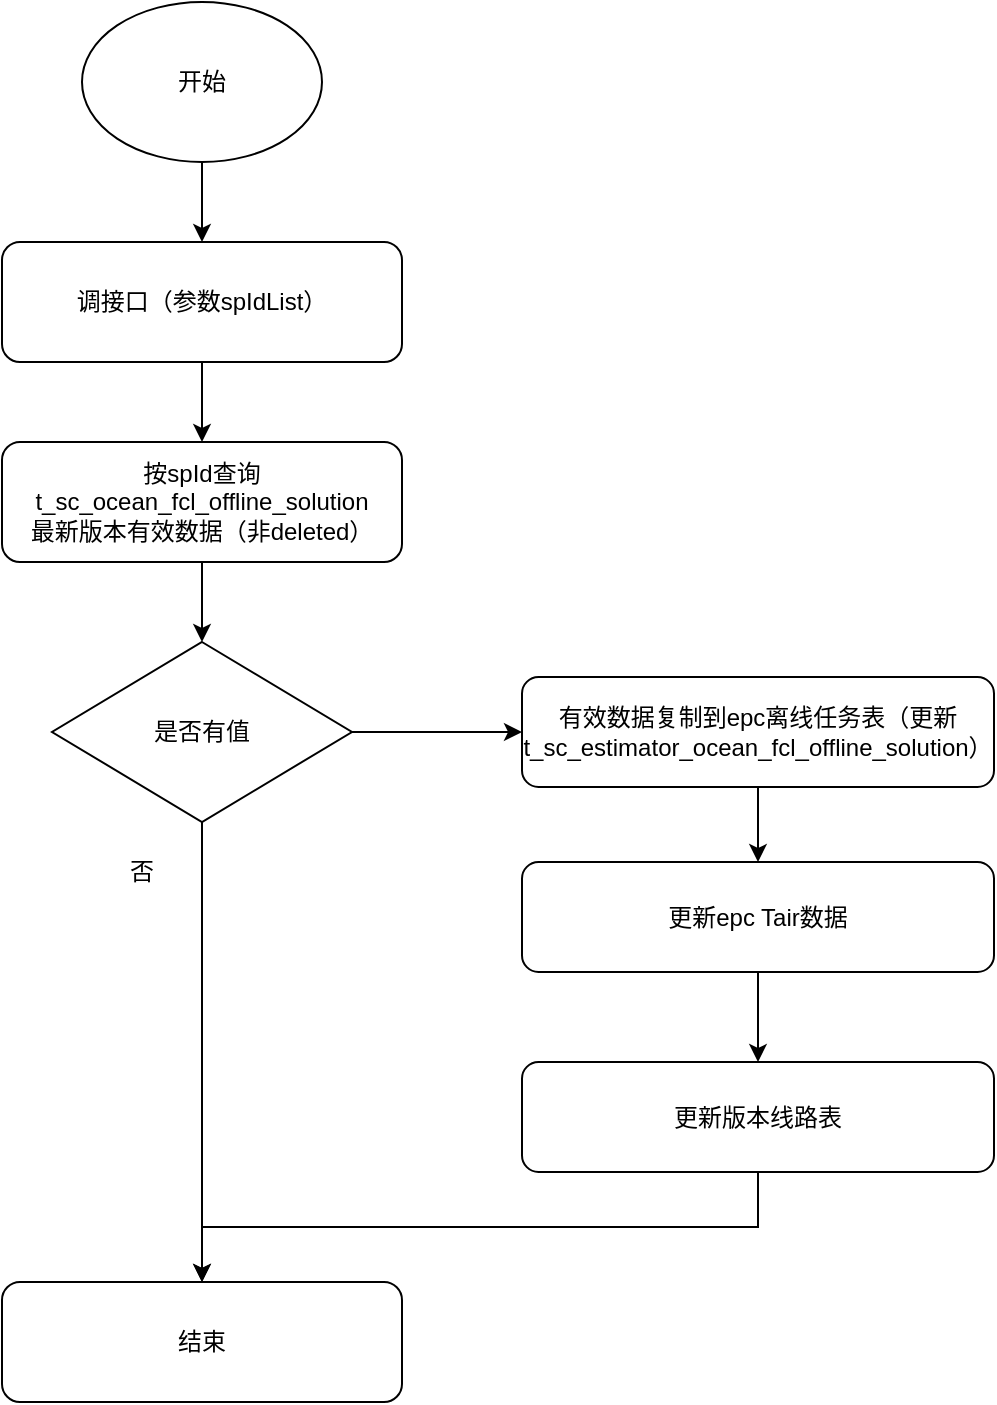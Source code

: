<mxfile version="24.5.5" type="github">
  <diagram name="第 1 页" id="y_jGyfgOauPKoaNMHxG2">
    <mxGraphModel dx="1306" dy="1870" grid="1" gridSize="10" guides="1" tooltips="1" connect="1" arrows="1" fold="1" page="1" pageScale="1" pageWidth="827" pageHeight="1169" math="0" shadow="0">
      <root>
        <mxCell id="0" />
        <mxCell id="1" parent="0" />
        <mxCell id="X5SY3M9Ok3CyjavdbJ3U-3" style="edgeStyle=orthogonalEdgeStyle;rounded=0;orthogonalLoop=1;jettySize=auto;html=1;entryX=0.5;entryY=0;entryDx=0;entryDy=0;" parent="1" source="fPiGpIivbQyJuC3MgnK4-16" target="X5SY3M9Ok3CyjavdbJ3U-1" edge="1">
          <mxGeometry relative="1" as="geometry" />
        </mxCell>
        <mxCell id="fPiGpIivbQyJuC3MgnK4-16" value="开始" style="ellipse;whiteSpace=wrap;html=1;fillColor=none;" parent="1" vertex="1">
          <mxGeometry x="210" y="-610" width="120" height="80" as="geometry" />
        </mxCell>
        <mxCell id="X5SY3M9Ok3CyjavdbJ3U-5" style="edgeStyle=orthogonalEdgeStyle;rounded=0;orthogonalLoop=1;jettySize=auto;html=1;exitX=0.5;exitY=1;exitDx=0;exitDy=0;entryX=0.5;entryY=0;entryDx=0;entryDy=0;" parent="1" source="X5SY3M9Ok3CyjavdbJ3U-1" target="X5SY3M9Ok3CyjavdbJ3U-4" edge="1">
          <mxGeometry relative="1" as="geometry" />
        </mxCell>
        <mxCell id="X5SY3M9Ok3CyjavdbJ3U-1" value="调接口（参数spIdList）" style="rounded=1;whiteSpace=wrap;html=1;fillColor=none;" parent="1" vertex="1">
          <mxGeometry x="170" y="-490" width="200" height="60" as="geometry" />
        </mxCell>
        <mxCell id="X5SY3M9Ok3CyjavdbJ3U-7" style="edgeStyle=orthogonalEdgeStyle;rounded=0;orthogonalLoop=1;jettySize=auto;html=1;exitX=0.5;exitY=1;exitDx=0;exitDy=0;" parent="1" source="X5SY3M9Ok3CyjavdbJ3U-4" target="X5SY3M9Ok3CyjavdbJ3U-6" edge="1">
          <mxGeometry relative="1" as="geometry" />
        </mxCell>
        <mxCell id="X5SY3M9Ok3CyjavdbJ3U-4" value="按spId查询&lt;br&gt;t_sc_ocean_fcl_offline_solution&lt;div&gt;最新版本有效数据（非deleted）&lt;/div&gt;" style="rounded=1;whiteSpace=wrap;html=1;fillColor=none;" parent="1" vertex="1">
          <mxGeometry x="170" y="-390" width="200" height="60" as="geometry" />
        </mxCell>
        <mxCell id="X5SY3M9Ok3CyjavdbJ3U-9" style="edgeStyle=orthogonalEdgeStyle;rounded=0;orthogonalLoop=1;jettySize=auto;html=1;exitX=0.5;exitY=1;exitDx=0;exitDy=0;entryX=0.5;entryY=0;entryDx=0;entryDy=0;" parent="1" source="X5SY3M9Ok3CyjavdbJ3U-6" target="X5SY3M9Ok3CyjavdbJ3U-8" edge="1">
          <mxGeometry relative="1" as="geometry" />
        </mxCell>
        <mxCell id="X5SY3M9Ok3CyjavdbJ3U-12" style="edgeStyle=orthogonalEdgeStyle;rounded=0;orthogonalLoop=1;jettySize=auto;html=1;exitX=1;exitY=0.5;exitDx=0;exitDy=0;entryX=0;entryY=0.5;entryDx=0;entryDy=0;" parent="1" source="X5SY3M9Ok3CyjavdbJ3U-6" target="X5SY3M9Ok3CyjavdbJ3U-11" edge="1">
          <mxGeometry relative="1" as="geometry" />
        </mxCell>
        <mxCell id="X5SY3M9Ok3CyjavdbJ3U-6" value="是否有值" style="rhombus;whiteSpace=wrap;html=1;fillColor=none;" parent="1" vertex="1">
          <mxGeometry x="195" y="-290" width="150" height="90" as="geometry" />
        </mxCell>
        <mxCell id="X5SY3M9Ok3CyjavdbJ3U-8" value="结束" style="rounded=1;whiteSpace=wrap;html=1;fillColor=none;" parent="1" vertex="1">
          <mxGeometry x="170" y="30" width="200" height="60" as="geometry" />
        </mxCell>
        <mxCell id="X5SY3M9Ok3CyjavdbJ3U-10" value="否" style="text;html=1;align=center;verticalAlign=middle;whiteSpace=wrap;rounded=0;" parent="1" vertex="1">
          <mxGeometry x="210" y="-190" width="60" height="30" as="geometry" />
        </mxCell>
        <mxCell id="X5SY3M9Ok3CyjavdbJ3U-14" style="edgeStyle=orthogonalEdgeStyle;rounded=0;orthogonalLoop=1;jettySize=auto;html=1;exitX=0.5;exitY=1;exitDx=0;exitDy=0;entryX=0.5;entryY=0;entryDx=0;entryDy=0;" parent="1" source="X5SY3M9Ok3CyjavdbJ3U-11" target="X5SY3M9Ok3CyjavdbJ3U-13" edge="1">
          <mxGeometry relative="1" as="geometry" />
        </mxCell>
        <mxCell id="X5SY3M9Ok3CyjavdbJ3U-11" value="有效数据复制到epc离线任务表（更新&lt;br&gt;t_sc_estimator_ocean_fcl_offline_solution）" style="rounded=1;whiteSpace=wrap;html=1;fillColor=none;" parent="1" vertex="1">
          <mxGeometry x="430" y="-272.5" width="236" height="55" as="geometry" />
        </mxCell>
        <mxCell id="PGtaCe03P2AikSylOjmR-2" style="edgeStyle=orthogonalEdgeStyle;rounded=0;orthogonalLoop=1;jettySize=auto;html=1;exitX=0.5;exitY=1;exitDx=0;exitDy=0;entryX=0.5;entryY=0;entryDx=0;entryDy=0;" edge="1" parent="1" source="X5SY3M9Ok3CyjavdbJ3U-13" target="PGtaCe03P2AikSylOjmR-1">
          <mxGeometry relative="1" as="geometry" />
        </mxCell>
        <mxCell id="X5SY3M9Ok3CyjavdbJ3U-13" value="更新epc Tair数据" style="rounded=1;whiteSpace=wrap;html=1;fillColor=none;" parent="1" vertex="1">
          <mxGeometry x="430" y="-180" width="236" height="55" as="geometry" />
        </mxCell>
        <mxCell id="PGtaCe03P2AikSylOjmR-3" style="edgeStyle=orthogonalEdgeStyle;rounded=0;orthogonalLoop=1;jettySize=auto;html=1;exitX=0.5;exitY=1;exitDx=0;exitDy=0;entryX=0.5;entryY=0;entryDx=0;entryDy=0;" edge="1" parent="1" source="PGtaCe03P2AikSylOjmR-1" target="X5SY3M9Ok3CyjavdbJ3U-8">
          <mxGeometry relative="1" as="geometry" />
        </mxCell>
        <mxCell id="PGtaCe03P2AikSylOjmR-1" value="更新版本线路表" style="rounded=1;whiteSpace=wrap;html=1;fillColor=none;" vertex="1" parent="1">
          <mxGeometry x="430" y="-80" width="236" height="55" as="geometry" />
        </mxCell>
      </root>
    </mxGraphModel>
  </diagram>
</mxfile>
